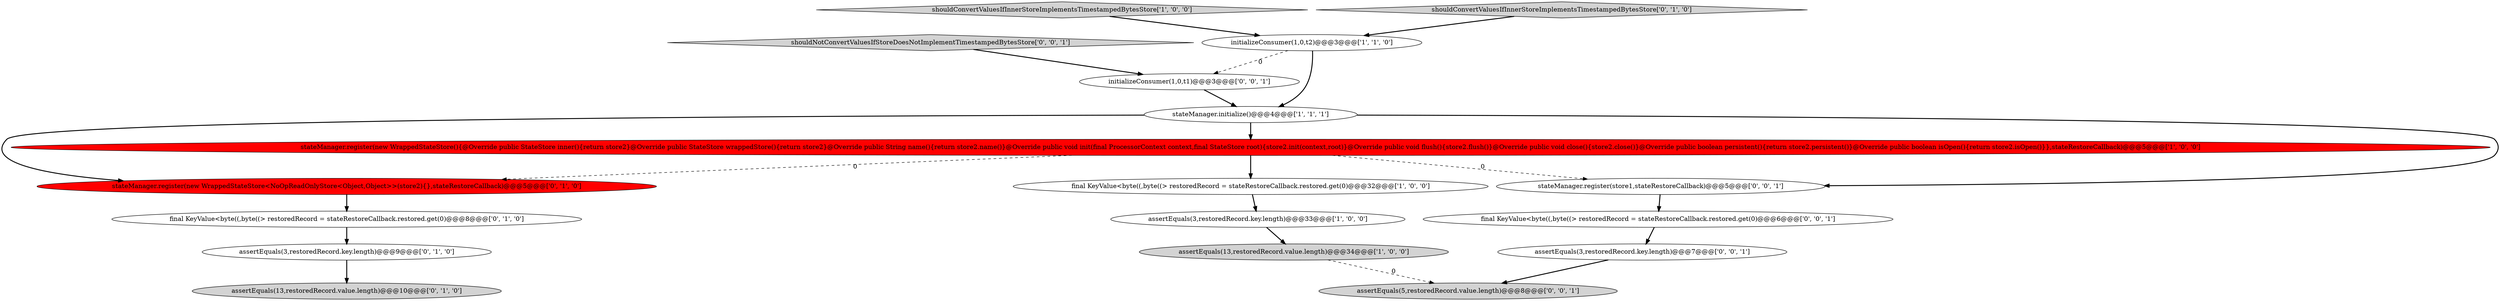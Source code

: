 digraph {
0 [style = filled, label = "shouldConvertValuesIfInnerStoreImplementsTimestampedBytesStore['1', '0', '0']", fillcolor = lightgray, shape = diamond image = "AAA0AAABBB1BBB"];
17 [style = filled, label = "initializeConsumer(1,0,t1)@@@3@@@['0', '0', '1']", fillcolor = white, shape = ellipse image = "AAA0AAABBB3BBB"];
3 [style = filled, label = "stateManager.register(new WrappedStateStore(){@Override public StateStore inner(){return store2}@Override public StateStore wrappedStore(){return store2}@Override public String name(){return store2.name()}@Override public void init(final ProcessorContext context,final StateStore root){store2.init(context,root)}@Override public void flush(){store2.flush()}@Override public void close(){store2.close()}@Override public boolean persistent(){return store2.persistent()}@Override public boolean isOpen(){return store2.isOpen()}},stateRestoreCallback)@@@5@@@['1', '0', '0']", fillcolor = red, shape = ellipse image = "AAA1AAABBB1BBB"];
12 [style = filled, label = "assertEquals(5,restoredRecord.value.length)@@@8@@@['0', '0', '1']", fillcolor = lightgray, shape = ellipse image = "AAA0AAABBB3BBB"];
11 [style = filled, label = "stateManager.register(new WrappedStateStore<NoOpReadOnlyStore<Object,Object>>(store2){},stateRestoreCallback)@@@5@@@['0', '1', '0']", fillcolor = red, shape = ellipse image = "AAA1AAABBB2BBB"];
2 [style = filled, label = "assertEquals(3,restoredRecord.key.length)@@@33@@@['1', '0', '0']", fillcolor = white, shape = ellipse image = "AAA0AAABBB1BBB"];
9 [style = filled, label = "shouldConvertValuesIfInnerStoreImplementsTimestampedBytesStore['0', '1', '0']", fillcolor = lightgray, shape = diamond image = "AAA0AAABBB2BBB"];
8 [style = filled, label = "assertEquals(13,restoredRecord.value.length)@@@10@@@['0', '1', '0']", fillcolor = lightgray, shape = ellipse image = "AAA0AAABBB2BBB"];
5 [style = filled, label = "stateManager.initialize()@@@4@@@['1', '1', '1']", fillcolor = white, shape = ellipse image = "AAA0AAABBB1BBB"];
13 [style = filled, label = "shouldNotConvertValuesIfStoreDoesNotImplementTimestampedBytesStore['0', '0', '1']", fillcolor = lightgray, shape = diamond image = "AAA0AAABBB3BBB"];
6 [style = filled, label = "final KeyValue<byte((,byte((> restoredRecord = stateRestoreCallback.restored.get(0)@@@32@@@['1', '0', '0']", fillcolor = white, shape = ellipse image = "AAA0AAABBB1BBB"];
10 [style = filled, label = "final KeyValue<byte((,byte((> restoredRecord = stateRestoreCallback.restored.get(0)@@@8@@@['0', '1', '0']", fillcolor = white, shape = ellipse image = "AAA0AAABBB2BBB"];
15 [style = filled, label = "final KeyValue<byte((,byte((> restoredRecord = stateRestoreCallback.restored.get(0)@@@6@@@['0', '0', '1']", fillcolor = white, shape = ellipse image = "AAA0AAABBB3BBB"];
16 [style = filled, label = "assertEquals(3,restoredRecord.key.length)@@@7@@@['0', '0', '1']", fillcolor = white, shape = ellipse image = "AAA0AAABBB3BBB"];
1 [style = filled, label = "initializeConsumer(1,0,t2)@@@3@@@['1', '1', '0']", fillcolor = white, shape = ellipse image = "AAA0AAABBB1BBB"];
14 [style = filled, label = "stateManager.register(store1,stateRestoreCallback)@@@5@@@['0', '0', '1']", fillcolor = white, shape = ellipse image = "AAA0AAABBB3BBB"];
7 [style = filled, label = "assertEquals(3,restoredRecord.key.length)@@@9@@@['0', '1', '0']", fillcolor = white, shape = ellipse image = "AAA0AAABBB2BBB"];
4 [style = filled, label = "assertEquals(13,restoredRecord.value.length)@@@34@@@['1', '0', '0']", fillcolor = lightgray, shape = ellipse image = "AAA0AAABBB1BBB"];
1->5 [style = bold, label=""];
5->3 [style = bold, label=""];
17->5 [style = bold, label=""];
3->6 [style = bold, label=""];
5->14 [style = bold, label=""];
7->8 [style = bold, label=""];
15->16 [style = bold, label=""];
2->4 [style = bold, label=""];
10->7 [style = bold, label=""];
4->12 [style = dashed, label="0"];
6->2 [style = bold, label=""];
13->17 [style = bold, label=""];
1->17 [style = dashed, label="0"];
11->10 [style = bold, label=""];
0->1 [style = bold, label=""];
14->15 [style = bold, label=""];
5->11 [style = bold, label=""];
3->14 [style = dashed, label="0"];
9->1 [style = bold, label=""];
16->12 [style = bold, label=""];
3->11 [style = dashed, label="0"];
}
